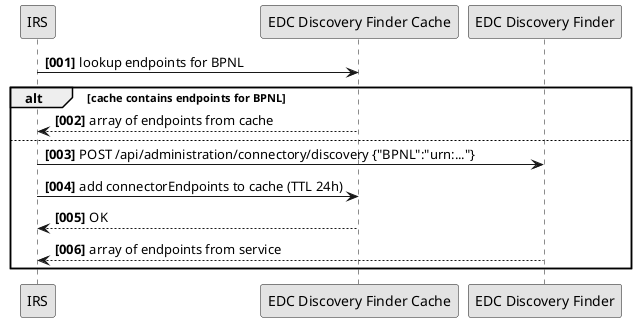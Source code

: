 @startuml
skinparam monochrome true
skinparam shadowing false


autonumber "<b>[000]"

participant "IRS" as IRS
participant "EDC Discovery Finder Cache" as CACHE
participant "EDC Discovery Finder" as EDCDF

    IRS -> CACHE : lookup endpoints for BPNL
    alt cache contains endpoints for BPNL
        IRS <-- CACHE: array of endpoints from cache
    else
         IRS -> EDCDF : POST /api/administration/connectory/discovery {"BPNL":"urn:..."}
         IRS -> CACHE: add connectorEndpoints to cache (TTL 24h)
         IRS <-- CACHE: OK
         IRS <-- EDCDF: array of endpoints from service
     end alt

@enduml
